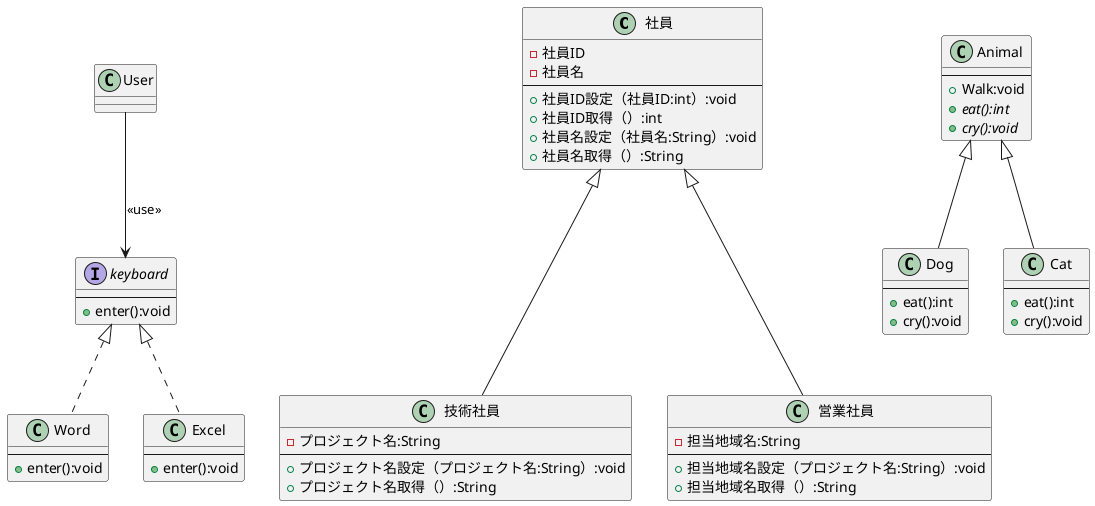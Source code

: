 @startuml
class 社員{
- 社員ID
- 社員名
---
+ 社員ID設定（社員ID:int）:void
+ 社員ID取得（）:int
+ 社員名設定（社員名:String）:void
+ 社員名取得（）:String
}
class 技術社員{
- プロジェクト名:String
---
+ プロジェクト名設定（プロジェクト名:String）:void
+ プロジェクト名取得（）:String
}
class 営業社員{
- 担当地域名:String
---
+ 担当地域名設定（プロジェクト名:String）:void
+ 担当地域名取得（）:String
}
社員<|--down- 技術社員
社員<|--down- 営業社員

class Animal {
---
+ Walk:void
+ {abstract} eat():int
+ {abstract} cry():void
}
class Dog {
---
+ eat():int
+ cry():void
}
class Cat {
---
+ eat():int
+ cry():void
}
Animal <|-down- Dog
Animal <|-down- Cat

class Word {
---
+ enter():void
}
class Excel {
---
+ enter():void
}
interface keyboard {
' <<interface>>
---
+ enter():void
}
keyboard <|.. Word
keyboard <|.. Excel
class User {
}
keyboard <-up- User:<< use >>
@enduml